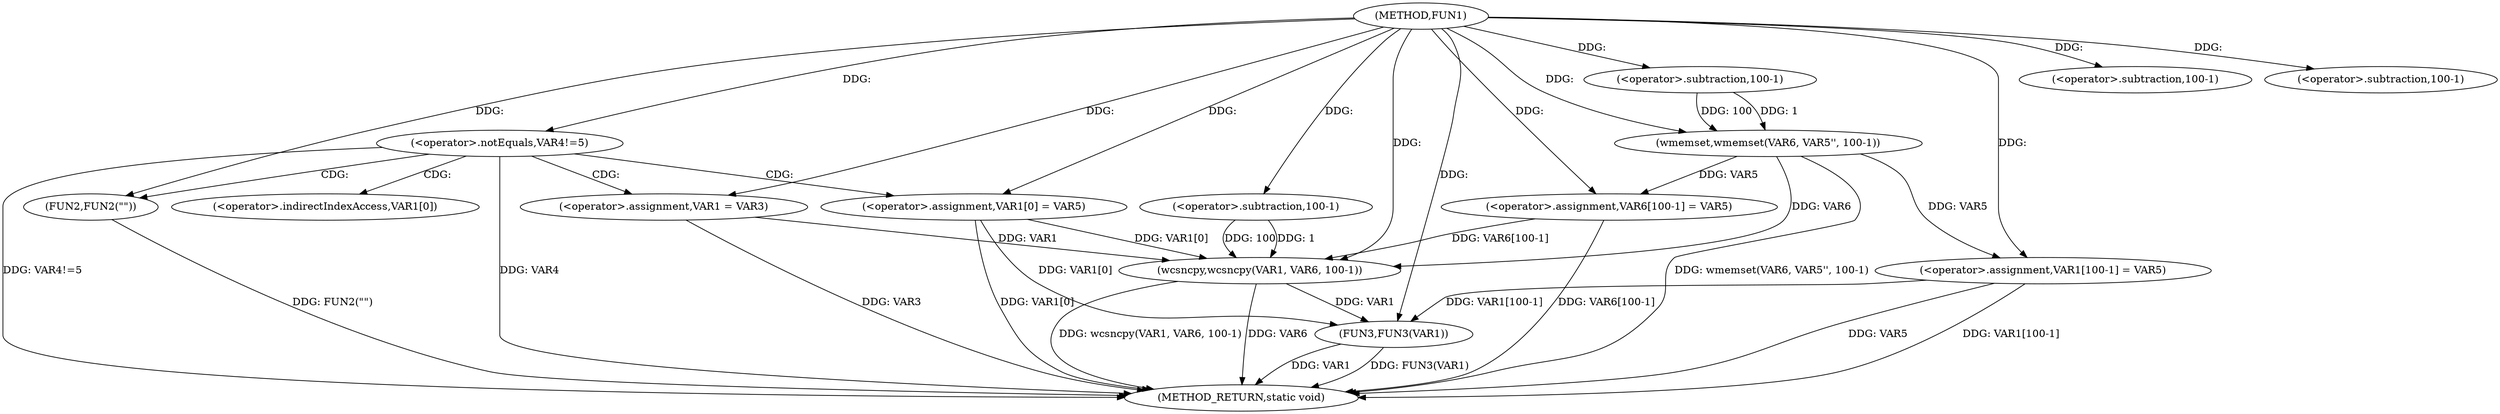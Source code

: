 digraph FUN1 {  
"1000100" [label = "(METHOD,FUN1)" ]
"1000152" [label = "(METHOD_RETURN,static void)" ]
"1000106" [label = "(<operator>.notEquals,VAR4!=5)" ]
"1000110" [label = "(FUN2,FUN2(\"\"))" ]
"1000114" [label = "(<operator>.assignment,VAR1 = VAR3)" ]
"1000117" [label = "(<operator>.assignment,VAR1[0] = VAR5)" ]
"1000124" [label = "(wmemset,wmemset(VAR6, VAR5'', 100-1))" ]
"1000127" [label = "(<operator>.subtraction,100-1)" ]
"1000130" [label = "(<operator>.assignment,VAR6[100-1] = VAR5)" ]
"1000133" [label = "(<operator>.subtraction,100-1)" ]
"1000137" [label = "(wcsncpy,wcsncpy(VAR1, VAR6, 100-1))" ]
"1000140" [label = "(<operator>.subtraction,100-1)" ]
"1000143" [label = "(<operator>.assignment,VAR1[100-1] = VAR5)" ]
"1000146" [label = "(<operator>.subtraction,100-1)" ]
"1000150" [label = "(FUN3,FUN3(VAR1))" ]
"1000118" [label = "(<operator>.indirectIndexAccess,VAR1[0])" ]
  "1000137" -> "1000152"  [ label = "DDG: VAR6"] 
  "1000143" -> "1000152"  [ label = "DDG: VAR1[100-1]"] 
  "1000143" -> "1000152"  [ label = "DDG: VAR5"] 
  "1000117" -> "1000152"  [ label = "DDG: VAR1[0]"] 
  "1000110" -> "1000152"  [ label = "DDG: FUN2(\"\")"] 
  "1000150" -> "1000152"  [ label = "DDG: FUN3(VAR1)"] 
  "1000114" -> "1000152"  [ label = "DDG: VAR3"] 
  "1000106" -> "1000152"  [ label = "DDG: VAR4"] 
  "1000150" -> "1000152"  [ label = "DDG: VAR1"] 
  "1000137" -> "1000152"  [ label = "DDG: wcsncpy(VAR1, VAR6, 100-1)"] 
  "1000106" -> "1000152"  [ label = "DDG: VAR4!=5"] 
  "1000130" -> "1000152"  [ label = "DDG: VAR6[100-1]"] 
  "1000124" -> "1000152"  [ label = "DDG: wmemset(VAR6, VAR5'', 100-1)"] 
  "1000100" -> "1000106"  [ label = "DDG: "] 
  "1000100" -> "1000110"  [ label = "DDG: "] 
  "1000100" -> "1000114"  [ label = "DDG: "] 
  "1000100" -> "1000117"  [ label = "DDG: "] 
  "1000100" -> "1000124"  [ label = "DDG: "] 
  "1000127" -> "1000124"  [ label = "DDG: 100"] 
  "1000127" -> "1000124"  [ label = "DDG: 1"] 
  "1000100" -> "1000127"  [ label = "DDG: "] 
  "1000124" -> "1000130"  [ label = "DDG: VAR5"] 
  "1000100" -> "1000130"  [ label = "DDG: "] 
  "1000100" -> "1000133"  [ label = "DDG: "] 
  "1000114" -> "1000137"  [ label = "DDG: VAR1"] 
  "1000117" -> "1000137"  [ label = "DDG: VAR1[0]"] 
  "1000100" -> "1000137"  [ label = "DDG: "] 
  "1000124" -> "1000137"  [ label = "DDG: VAR6"] 
  "1000130" -> "1000137"  [ label = "DDG: VAR6[100-1]"] 
  "1000140" -> "1000137"  [ label = "DDG: 100"] 
  "1000140" -> "1000137"  [ label = "DDG: 1"] 
  "1000100" -> "1000140"  [ label = "DDG: "] 
  "1000100" -> "1000143"  [ label = "DDG: "] 
  "1000124" -> "1000143"  [ label = "DDG: VAR5"] 
  "1000100" -> "1000146"  [ label = "DDG: "] 
  "1000143" -> "1000150"  [ label = "DDG: VAR1[100-1]"] 
  "1000117" -> "1000150"  [ label = "DDG: VAR1[0]"] 
  "1000137" -> "1000150"  [ label = "DDG: VAR1"] 
  "1000100" -> "1000150"  [ label = "DDG: "] 
  "1000106" -> "1000110"  [ label = "CDG: "] 
  "1000106" -> "1000117"  [ label = "CDG: "] 
  "1000106" -> "1000118"  [ label = "CDG: "] 
  "1000106" -> "1000114"  [ label = "CDG: "] 
}
